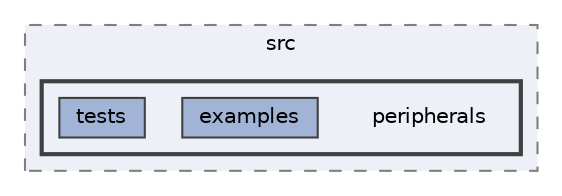 digraph "Arduino/GetStartedWithMachineLearningOnArduino/tflite-micro-arduino-examples-main/src/peripherals"
{
 // LATEX_PDF_SIZE
  bgcolor="transparent";
  edge [fontname=Helvetica,fontsize=10,labelfontname=Helvetica,labelfontsize=10];
  node [fontname=Helvetica,fontsize=10,shape=box,height=0.2,width=0.4];
  compound=true
  subgraph clusterdir_e866ddbbaec9cd84ea4c87a9de153242 {
    graph [ bgcolor="#edf0f7", pencolor="grey50", label="src", fontname=Helvetica,fontsize=10 style="filled,dashed", URL="dir_e866ddbbaec9cd84ea4c87a9de153242.html",tooltip=""]
  subgraph clusterdir_a04dbf6dd37629f8d82707e6fd58207b {
    graph [ bgcolor="#edf0f7", pencolor="grey25", label="", fontname=Helvetica,fontsize=10 style="filled,bold", URL="dir_a04dbf6dd37629f8d82707e6fd58207b.html",tooltip=""]
    dir_a04dbf6dd37629f8d82707e6fd58207b [shape=plaintext, label="peripherals"];
  dir_d6f2adf7be8b431b65b63654e8490ee1 [label="examples", fillcolor="#a2b4d6", color="grey25", style="filled", URL="dir_d6f2adf7be8b431b65b63654e8490ee1.html",tooltip=""];
  dir_7a4f6bc5eb55655be942dc3547981778 [label="tests", fillcolor="#a2b4d6", color="grey25", style="filled", URL="dir_7a4f6bc5eb55655be942dc3547981778.html",tooltip=""];
  }
  }
}
